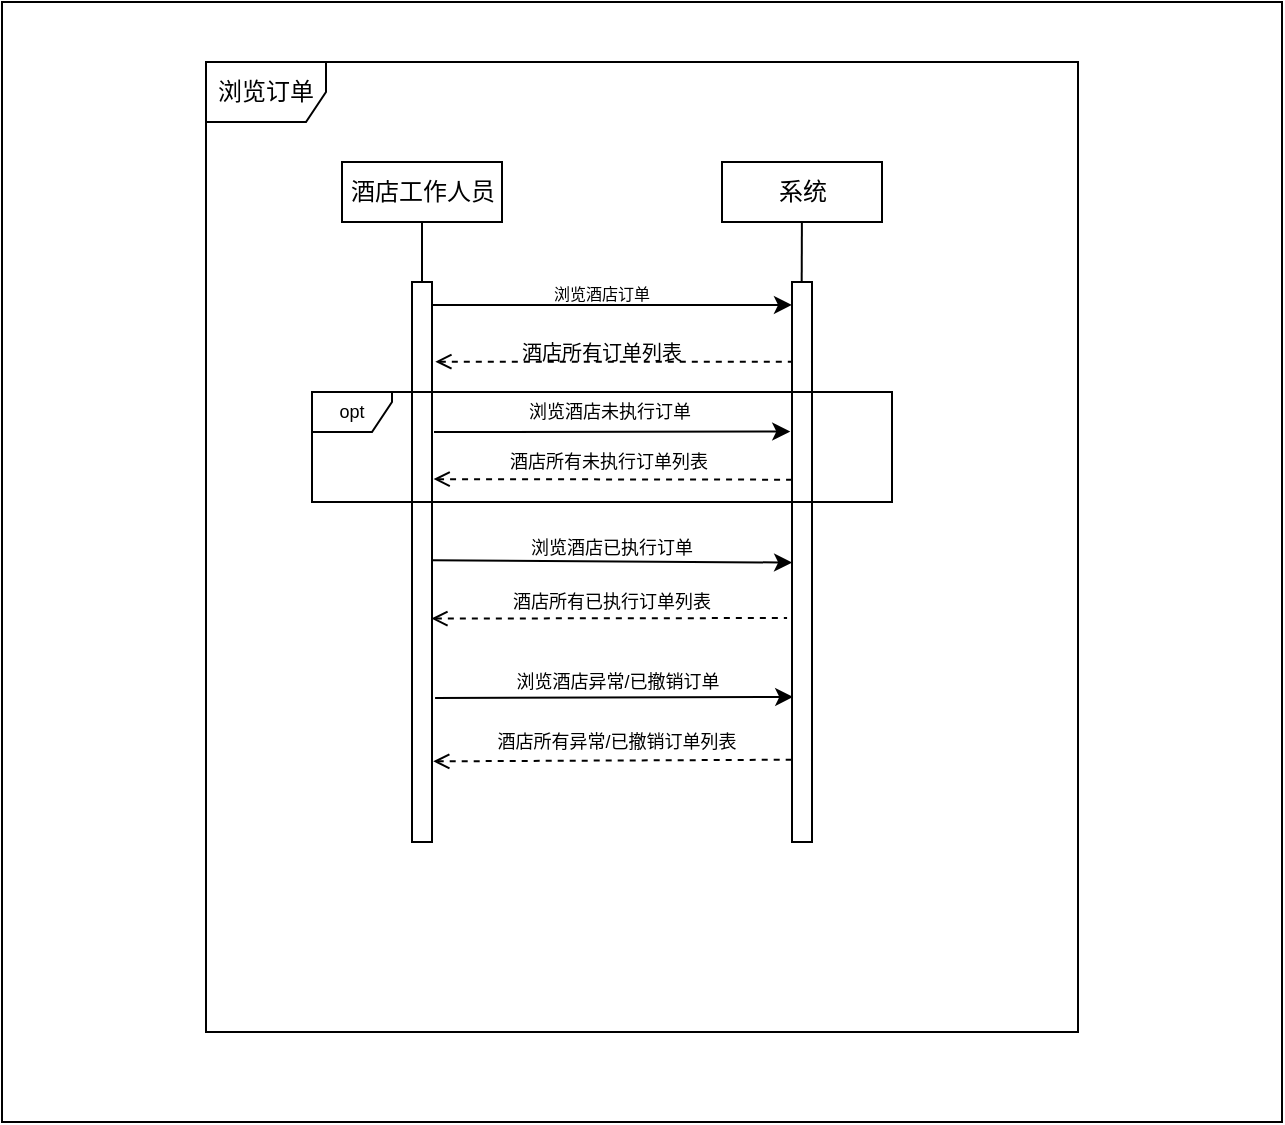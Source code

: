 <mxfile version="13.0.1" type="device"><diagram id="1_GFTabk5JTWjNQDW3Wh" name="Page-1"><mxGraphModel dx="1038" dy="613" grid="1" gridSize="10" guides="1" tooltips="1" connect="1" arrows="1" fold="1" page="1" pageScale="1" pageWidth="827" pageHeight="1169" math="0" shadow="0"><root><mxCell id="0"/><mxCell id="1" parent="0"/><mxCell id="VC5Cuw14lvcmJqyE8yVH-1" value="" style="rounded=0;whiteSpace=wrap;html=1;" vertex="1" parent="1"><mxGeometry x="110" y="100" width="640" height="560" as="geometry"/></mxCell><mxCell id="VC5Cuw14lvcmJqyE8yVH-3" value="浏览订单" style="shape=umlFrame;whiteSpace=wrap;html=1;" vertex="1" parent="1"><mxGeometry x="212" y="130" width="436" height="485" as="geometry"/></mxCell><mxCell id="VC5Cuw14lvcmJqyE8yVH-8" value="" style="rounded=0;orthogonalLoop=1;jettySize=auto;html=1;endArrow=none;endFill=0;" edge="1" parent="1" source="VC5Cuw14lvcmJqyE8yVH-4" target="VC5Cuw14lvcmJqyE8yVH-7"><mxGeometry relative="1" as="geometry"/></mxCell><mxCell id="VC5Cuw14lvcmJqyE8yVH-4" value="酒店工作人员" style="html=1;" vertex="1" parent="1"><mxGeometry x="280" y="180" width="80" height="30" as="geometry"/></mxCell><mxCell id="VC5Cuw14lvcmJqyE8yVH-16" value="" style="edgeStyle=none;rounded=0;orthogonalLoop=1;jettySize=auto;html=1;endArrow=none;endFill=0;entryX=0.481;entryY=0.037;entryDx=0;entryDy=0;entryPerimeter=0;" edge="1" parent="1" source="VC5Cuw14lvcmJqyE8yVH-6" target="VC5Cuw14lvcmJqyE8yVH-12"><mxGeometry relative="1" as="geometry"><mxPoint x="512" y="241" as="targetPoint"/></mxGeometry></mxCell><mxCell id="VC5Cuw14lvcmJqyE8yVH-6" value="系统" style="html=1;" vertex="1" parent="1"><mxGeometry x="470" y="180" width="80" height="30" as="geometry"/></mxCell><mxCell id="VC5Cuw14lvcmJqyE8yVH-7" value="" style="html=1;points=[];perimeter=orthogonalPerimeter;" vertex="1" parent="1"><mxGeometry x="315" y="240" width="10" height="280" as="geometry"/></mxCell><mxCell id="VC5Cuw14lvcmJqyE8yVH-12" value="" style="html=1;points=[];perimeter=orthogonalPerimeter;" vertex="1" parent="1"><mxGeometry x="505" y="240" width="10" height="280" as="geometry"/></mxCell><mxCell id="VC5Cuw14lvcmJqyE8yVH-17" value="" style="endArrow=classic;html=1;exitX=0.955;exitY=0.041;exitDx=0;exitDy=0;exitPerimeter=0;" edge="1" parent="1" source="VC5Cuw14lvcmJqyE8yVH-7" target="VC5Cuw14lvcmJqyE8yVH-12"><mxGeometry width="50" height="50" relative="1" as="geometry"><mxPoint x="380" y="380" as="sourcePoint"/><mxPoint x="430" y="330" as="targetPoint"/></mxGeometry></mxCell><mxCell id="VC5Cuw14lvcmJqyE8yVH-18" value="" style="endArrow=none;dashed=1;html=1;exitX=0.263;exitY=0.309;exitDx=0;exitDy=0;exitPerimeter=0;startArrow=open;startFill=0;" edge="1" parent="1" source="VC5Cuw14lvcmJqyE8yVH-3" target="VC5Cuw14lvcmJqyE8yVH-12"><mxGeometry width="50" height="50" relative="1" as="geometry"><mxPoint x="380" y="380" as="sourcePoint"/><mxPoint x="430" y="330" as="targetPoint"/></mxGeometry></mxCell><mxCell id="VC5Cuw14lvcmJqyE8yVH-19" value="&lt;span style=&quot;font-size: 8px&quot;&gt;浏览酒店订单&lt;/span&gt;" style="text;html=1;strokeColor=none;fillColor=none;align=center;verticalAlign=middle;whiteSpace=wrap;rounded=0;" vertex="1" parent="1"><mxGeometry x="355" y="240" width="110" height="10" as="geometry"/></mxCell><mxCell id="VC5Cuw14lvcmJqyE8yVH-20" value="&lt;font style=&quot;font-size: 10px&quot;&gt;酒店所有订单列表&lt;/font&gt;" style="text;html=1;strokeColor=none;fillColor=none;align=center;verticalAlign=middle;whiteSpace=wrap;rounded=0;horizontal=1;fontSize=9;" vertex="1" parent="1"><mxGeometry x="355" y="270" width="110" height="10" as="geometry"/></mxCell><mxCell id="VC5Cuw14lvcmJqyE8yVH-22" value="opt" style="shape=umlFrame;whiteSpace=wrap;html=1;fontSize=9;width=40;height=20;" vertex="1" parent="1"><mxGeometry x="265" y="295" width="290" height="55" as="geometry"/></mxCell><mxCell id="VC5Cuw14lvcmJqyE8yVH-25" value="" style="endArrow=classic;html=1;entryX=-0.086;entryY=0.267;entryDx=0;entryDy=0;entryPerimeter=0;" edge="1" parent="1" target="VC5Cuw14lvcmJqyE8yVH-12"><mxGeometry width="50" height="50" relative="1" as="geometry"><mxPoint x="326" y="315" as="sourcePoint"/><mxPoint x="500" y="330" as="targetPoint"/></mxGeometry></mxCell><mxCell id="VC5Cuw14lvcmJqyE8yVH-26" value="浏览酒店未执行订单" style="text;html=1;strokeColor=none;fillColor=none;align=center;verticalAlign=middle;whiteSpace=wrap;rounded=0;fontSize=9;" vertex="1" parent="1"><mxGeometry x="345" y="300" width="137.5" height="10" as="geometry"/></mxCell><mxCell id="VC5Cuw14lvcmJqyE8yVH-27" value="" style="endArrow=none;dashed=1;html=1;exitX=1.08;exitY=0.352;exitDx=0;exitDy=0;exitPerimeter=0;startArrow=open;startFill=0;entryX=-0.005;entryY=0.353;entryDx=0;entryDy=0;entryPerimeter=0;" edge="1" parent="1" source="VC5Cuw14lvcmJqyE8yVH-7" target="VC5Cuw14lvcmJqyE8yVH-12"><mxGeometry width="50" height="50" relative="1" as="geometry"><mxPoint x="336.668" y="289.865" as="sourcePoint"/><mxPoint x="515" y="289.865" as="targetPoint"/></mxGeometry></mxCell><mxCell id="VC5Cuw14lvcmJqyE8yVH-28" value="酒店所有未执行订单列表" style="text;html=1;strokeColor=none;fillColor=none;align=center;verticalAlign=middle;whiteSpace=wrap;rounded=0;fontSize=9;" vertex="1" parent="1"><mxGeometry x="343.75" y="320" width="138.75" height="20" as="geometry"/></mxCell><mxCell id="VC5Cuw14lvcmJqyE8yVH-29" value="" style="endArrow=classic;html=1;fontSize=9;exitX=0.994;exitY=0.497;exitDx=0;exitDy=0;exitPerimeter=0;entryX=0.006;entryY=0.501;entryDx=0;entryDy=0;entryPerimeter=0;" edge="1" parent="1" source="VC5Cuw14lvcmJqyE8yVH-7" target="VC5Cuw14lvcmJqyE8yVH-12"><mxGeometry width="50" height="50" relative="1" as="geometry"><mxPoint x="390" y="370" as="sourcePoint"/><mxPoint x="440" y="320" as="targetPoint"/></mxGeometry></mxCell><mxCell id="VC5Cuw14lvcmJqyE8yVH-30" value="浏览酒店已执行订单" style="text;html=1;strokeColor=none;fillColor=none;align=center;verticalAlign=middle;whiteSpace=wrap;rounded=0;fontSize=9;" vertex="1" parent="1"><mxGeometry x="355" y="362.5" width="120" height="20" as="geometry"/></mxCell><mxCell id="VC5Cuw14lvcmJqyE8yVH-31" value="" style="endArrow=none;dashed=1;html=1;fontSize=9;exitX=0.969;exitY=0.601;exitDx=0;exitDy=0;exitPerimeter=0;entryX=-0.246;entryY=0.6;entryDx=0;entryDy=0;entryPerimeter=0;startArrow=open;startFill=0;" edge="1" parent="1" source="VC5Cuw14lvcmJqyE8yVH-7" target="VC5Cuw14lvcmJqyE8yVH-12"><mxGeometry width="50" height="50" relative="1" as="geometry"><mxPoint x="390" y="370" as="sourcePoint"/><mxPoint x="440" y="320" as="targetPoint"/></mxGeometry></mxCell><mxCell id="VC5Cuw14lvcmJqyE8yVH-33" value="酒店所有已执行订单列表" style="text;html=1;strokeColor=none;fillColor=none;align=center;verticalAlign=middle;whiteSpace=wrap;rounded=0;fontSize=9;" vertex="1" parent="1"><mxGeometry x="347" y="390" width="136" height="20" as="geometry"/></mxCell><mxCell id="VC5Cuw14lvcmJqyE8yVH-38" value="" style="endArrow=classic;html=1;fontSize=9;exitX=1.154;exitY=0.743;exitDx=0;exitDy=0;exitPerimeter=0;entryX=0.062;entryY=0.741;entryDx=0;entryDy=0;entryPerimeter=0;" edge="1" parent="1" source="VC5Cuw14lvcmJqyE8yVH-7" target="VC5Cuw14lvcmJqyE8yVH-12"><mxGeometry width="50" height="50" relative="1" as="geometry"><mxPoint x="390" y="460" as="sourcePoint"/><mxPoint x="440" y="410" as="targetPoint"/></mxGeometry></mxCell><mxCell id="VC5Cuw14lvcmJqyE8yVH-39" value="浏览酒店异常/已撤销订单" style="text;html=1;strokeColor=none;fillColor=none;align=center;verticalAlign=middle;whiteSpace=wrap;rounded=0;fontSize=9;" vertex="1" parent="1"><mxGeometry x="345" y="430" width="146" height="20" as="geometry"/></mxCell><mxCell id="VC5Cuw14lvcmJqyE8yVH-40" value="" style="endArrow=none;dashed=1;html=1;fontSize=9;exitX=1.062;exitY=0.856;exitDx=0;exitDy=0;exitPerimeter=0;entryX=0.031;entryY=0.853;entryDx=0;entryDy=0;entryPerimeter=0;startArrow=open;startFill=0;" edge="1" parent="1" source="VC5Cuw14lvcmJqyE8yVH-7" target="VC5Cuw14lvcmJqyE8yVH-12"><mxGeometry width="50" height="50" relative="1" as="geometry"><mxPoint x="390" y="460" as="sourcePoint"/><mxPoint x="440" y="410" as="targetPoint"/></mxGeometry></mxCell><mxCell id="VC5Cuw14lvcmJqyE8yVH-41" value="酒店所有异常/已撤销订单列表" style="text;html=1;strokeColor=none;fillColor=none;align=center;verticalAlign=middle;whiteSpace=wrap;rounded=0;fontSize=9;" vertex="1" parent="1"><mxGeometry x="336.44" y="460" width="163.13" height="20" as="geometry"/></mxCell></root></mxGraphModel></diagram></mxfile>